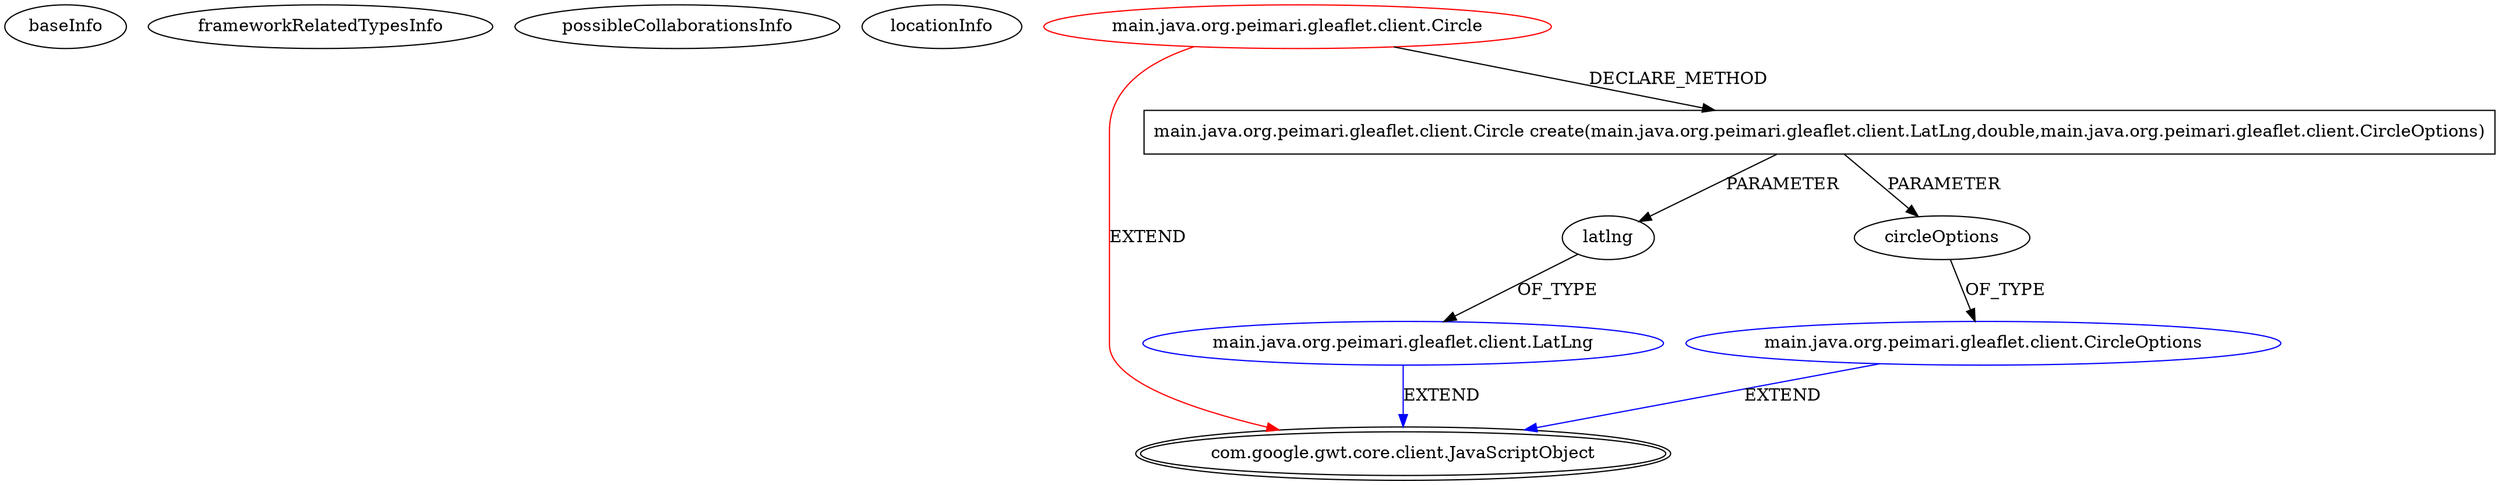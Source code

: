 digraph {
baseInfo[graphId=4073,category="extension_graph",isAnonymous=false,possibleRelation=true]
frameworkRelatedTypesInfo[0="com.google.gwt.core.client.JavaScriptObject"]
possibleCollaborationsInfo[0="4073~CLIENT_METHOD_DECLARATION-PARAMETER_DECLARATION-~com.google.gwt.core.client.JavaScriptObject ~com.google.gwt.core.client.JavaScriptObject ~false~false"]
locationInfo[projectName="mstahv-g-leaflet",filePath="/mstahv-g-leaflet/g-leaflet-master/src/main/java/org/peimari/gleaflet/client/Circle.java",contextSignature="Circle",graphId="4073"]
0[label="main.java.org.peimari.gleaflet.client.Circle",vertexType="ROOT_CLIENT_CLASS_DECLARATION",isFrameworkType=false,color=red]
1[label="com.google.gwt.core.client.JavaScriptObject",vertexType="FRAMEWORK_CLASS_TYPE",isFrameworkType=true,peripheries=2]
2[label="main.java.org.peimari.gleaflet.client.Circle create(main.java.org.peimari.gleaflet.client.LatLng,double,main.java.org.peimari.gleaflet.client.CircleOptions)",vertexType="CLIENT_METHOD_DECLARATION",isFrameworkType=false,shape=box]
3[label="latlng",vertexType="PARAMETER_DECLARATION",isFrameworkType=false]
4[label="main.java.org.peimari.gleaflet.client.LatLng",vertexType="REFERENCE_CLIENT_CLASS_DECLARATION",isFrameworkType=false,color=blue]
6[label="circleOptions",vertexType="PARAMETER_DECLARATION",isFrameworkType=false]
7[label="main.java.org.peimari.gleaflet.client.CircleOptions",vertexType="REFERENCE_CLIENT_CLASS_DECLARATION",isFrameworkType=false,color=blue]
0->1[label="EXTEND",color=red]
0->2[label="DECLARE_METHOD"]
4->1[label="EXTEND",color=blue]
3->4[label="OF_TYPE"]
2->3[label="PARAMETER"]
7->1[label="EXTEND",color=blue]
6->7[label="OF_TYPE"]
2->6[label="PARAMETER"]
}
